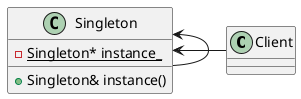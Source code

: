 @startuml

class Client
class Singleton
{
	- {static} Singleton* instance_
	+ Singleton& instance()
}

Singleton <- Client
Singleton <- Singleton

@enduml
